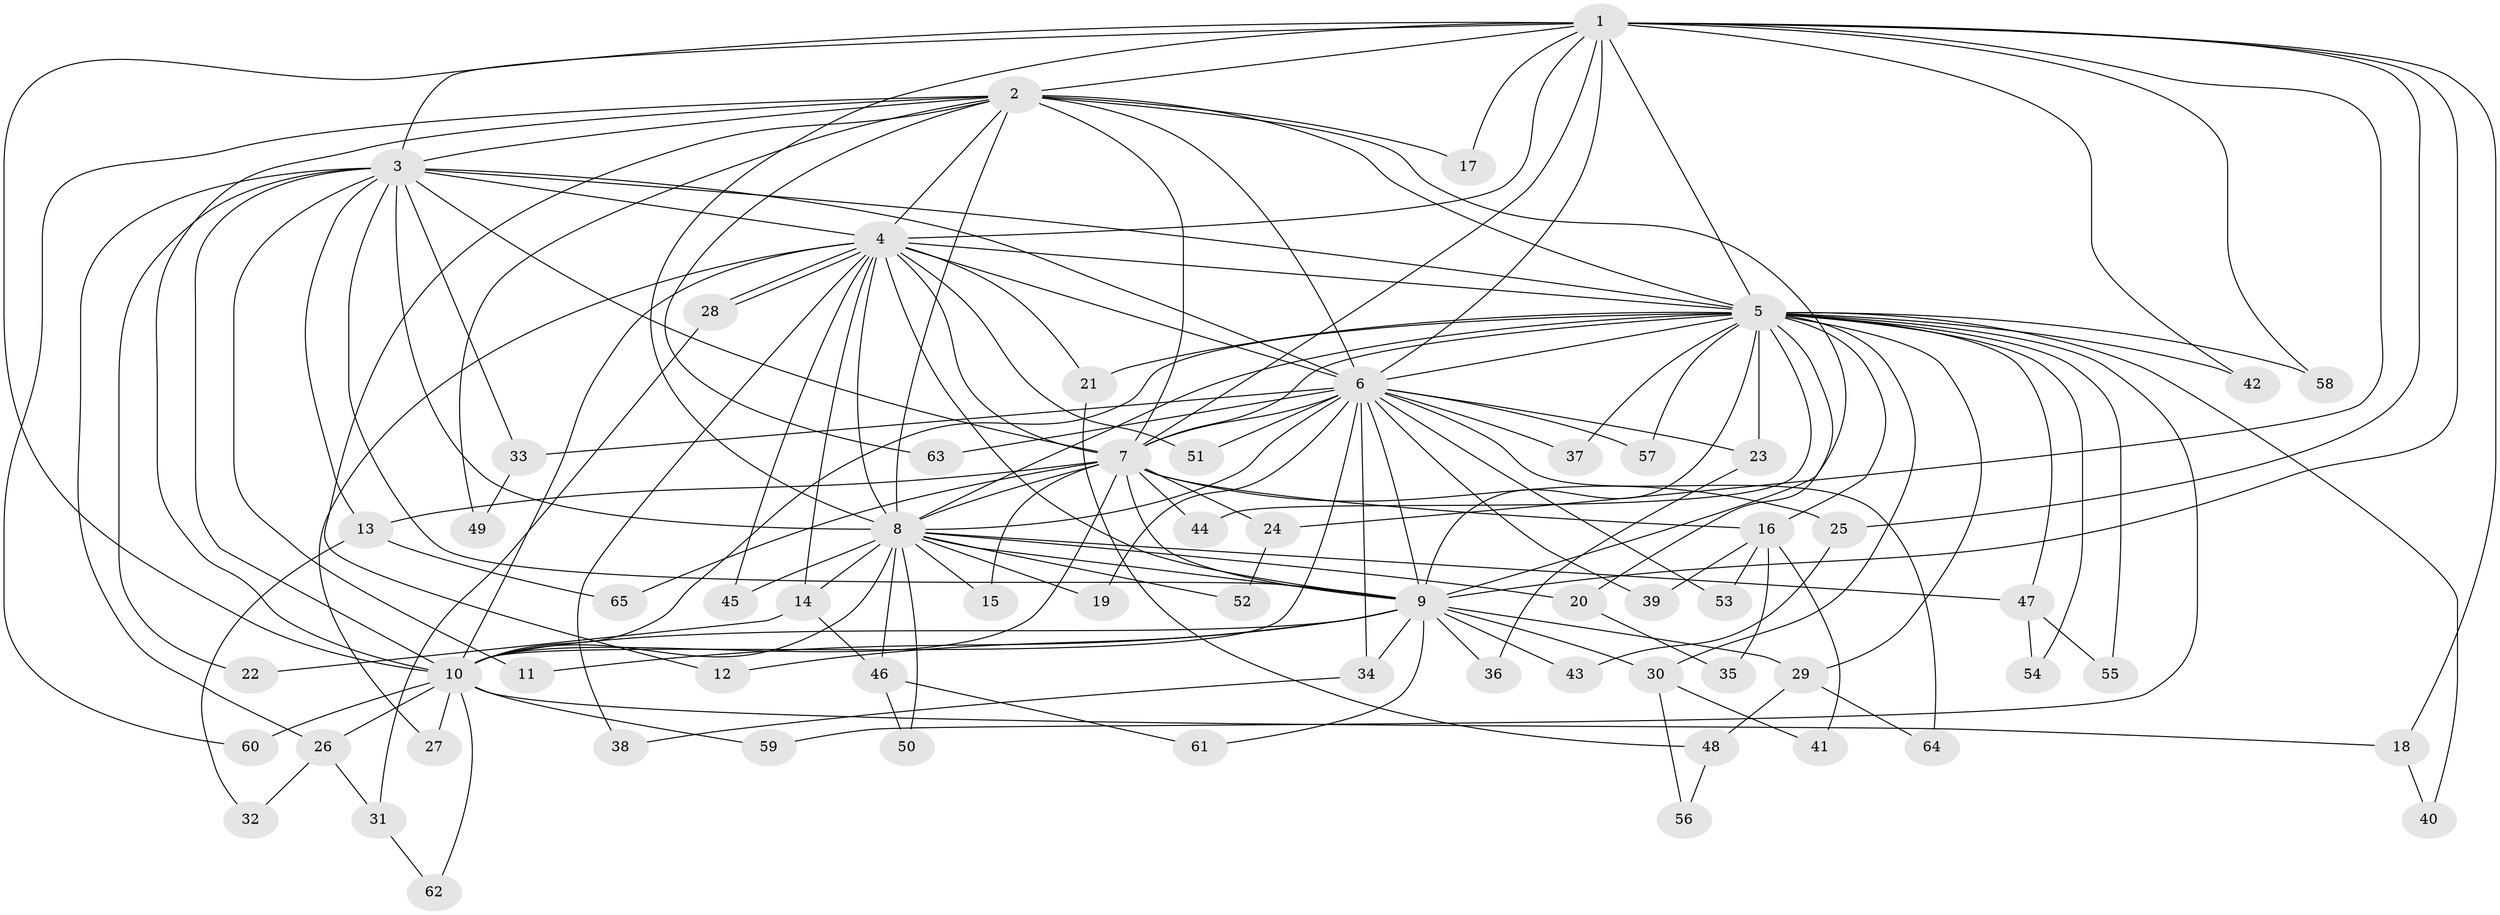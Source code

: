 // coarse degree distribution, {13: 0.030303030303030304, 15: 0.06060606060606061, 4: 0.12121212121212122, 14: 0.06060606060606061, 3: 0.36363636363636365, 2: 0.18181818181818182, 17: 0.030303030303030304, 5: 0.030303030303030304, 16: 0.030303030303030304, 12: 0.06060606060606061, 11: 0.030303030303030304}
// Generated by graph-tools (version 1.1) at 2025/36/03/04/25 23:36:27]
// undirected, 65 vertices, 155 edges
graph export_dot {
  node [color=gray90,style=filled];
  1;
  2;
  3;
  4;
  5;
  6;
  7;
  8;
  9;
  10;
  11;
  12;
  13;
  14;
  15;
  16;
  17;
  18;
  19;
  20;
  21;
  22;
  23;
  24;
  25;
  26;
  27;
  28;
  29;
  30;
  31;
  32;
  33;
  34;
  35;
  36;
  37;
  38;
  39;
  40;
  41;
  42;
  43;
  44;
  45;
  46;
  47;
  48;
  49;
  50;
  51;
  52;
  53;
  54;
  55;
  56;
  57;
  58;
  59;
  60;
  61;
  62;
  63;
  64;
  65;
  1 -- 2;
  1 -- 3;
  1 -- 4;
  1 -- 5;
  1 -- 6;
  1 -- 7;
  1 -- 8;
  1 -- 9;
  1 -- 10;
  1 -- 17;
  1 -- 18;
  1 -- 24;
  1 -- 25;
  1 -- 42;
  1 -- 58;
  2 -- 3;
  2 -- 4;
  2 -- 5;
  2 -- 6;
  2 -- 7;
  2 -- 8;
  2 -- 9;
  2 -- 10;
  2 -- 12;
  2 -- 17;
  2 -- 49;
  2 -- 60;
  2 -- 63;
  3 -- 4;
  3 -- 5;
  3 -- 6;
  3 -- 7;
  3 -- 8;
  3 -- 9;
  3 -- 10;
  3 -- 11;
  3 -- 13;
  3 -- 22;
  3 -- 26;
  3 -- 33;
  4 -- 5;
  4 -- 6;
  4 -- 7;
  4 -- 8;
  4 -- 9;
  4 -- 10;
  4 -- 14;
  4 -- 21;
  4 -- 27;
  4 -- 28;
  4 -- 28;
  4 -- 38;
  4 -- 45;
  4 -- 51;
  5 -- 6;
  5 -- 7;
  5 -- 8;
  5 -- 9;
  5 -- 10;
  5 -- 16;
  5 -- 20;
  5 -- 21;
  5 -- 23;
  5 -- 29;
  5 -- 30;
  5 -- 37;
  5 -- 40;
  5 -- 42;
  5 -- 44;
  5 -- 47;
  5 -- 54;
  5 -- 55;
  5 -- 57;
  5 -- 58;
  5 -- 59;
  6 -- 7;
  6 -- 8;
  6 -- 9;
  6 -- 10;
  6 -- 19;
  6 -- 23;
  6 -- 33;
  6 -- 34;
  6 -- 37;
  6 -- 39;
  6 -- 51;
  6 -- 53;
  6 -- 57;
  6 -- 63;
  6 -- 64;
  7 -- 8;
  7 -- 9;
  7 -- 10;
  7 -- 13;
  7 -- 15;
  7 -- 16;
  7 -- 24;
  7 -- 25;
  7 -- 44;
  7 -- 65;
  8 -- 9;
  8 -- 10;
  8 -- 14;
  8 -- 15;
  8 -- 19;
  8 -- 20;
  8 -- 45;
  8 -- 46;
  8 -- 47;
  8 -- 50;
  8 -- 52;
  9 -- 10;
  9 -- 11;
  9 -- 12;
  9 -- 29;
  9 -- 30;
  9 -- 34;
  9 -- 36;
  9 -- 43;
  9 -- 61;
  10 -- 18;
  10 -- 26;
  10 -- 27;
  10 -- 59;
  10 -- 60;
  10 -- 62;
  13 -- 32;
  13 -- 65;
  14 -- 22;
  14 -- 46;
  16 -- 35;
  16 -- 39;
  16 -- 41;
  16 -- 53;
  18 -- 40;
  20 -- 35;
  21 -- 48;
  23 -- 36;
  24 -- 52;
  25 -- 43;
  26 -- 31;
  26 -- 32;
  28 -- 31;
  29 -- 48;
  29 -- 64;
  30 -- 41;
  30 -- 56;
  31 -- 62;
  33 -- 49;
  34 -- 38;
  46 -- 50;
  46 -- 61;
  47 -- 54;
  47 -- 55;
  48 -- 56;
}
